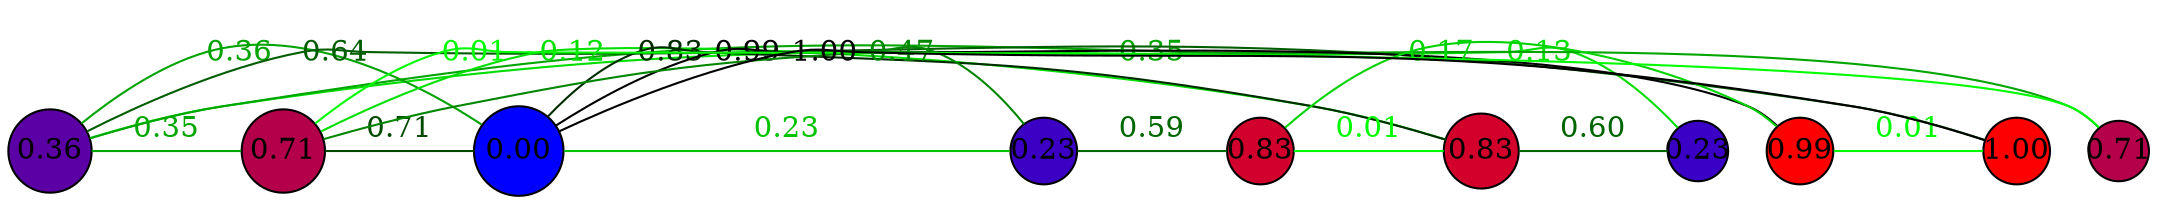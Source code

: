 graph G {
    splines=true;
    overlap=false;
    sep="1.0";
    edge [minlen=2, constraint=false];
    0 [label="0.36", style=filled, fillcolor="#5b00a4", width=0.55, height=0.55, fixedsize=true, shape=circle];
    1 [label="0.83", style=filled, fillcolor="#d3002c", width=0.50, height=0.50, fixedsize=true, shape=circle];
    2 [label="0.99", style=filled, fillcolor="#fd0002", width=0.45, height=0.45, fixedsize=true, shape=circle];
    3 [label="0.71", style=filled, fillcolor="#b4004b", width=0.55, height=0.55, fixedsize=true, shape=circle];
    4 [label="0.23", style=filled, fillcolor="#3a00c5", width=0.40, height=0.40, fixedsize=true, shape=circle];
    5 [label="0.00", style=filled, fillcolor="#0000ff", width=0.60, height=0.60, fixedsize=true, shape=circle];
    6 [label="0.23", style=filled, fillcolor="#3b00c4", width=0.45, height=0.45, fixedsize=true, shape=circle];
    7 [label="0.71", style=filled, fillcolor="#b5004a", width=0.40, height=0.40, fixedsize=true, shape=circle];
    8 [label="1.00", style=filled, fillcolor="#fd0002", width=0.45, height=0.45, fixedsize=true, shape=circle];
    9 [label="0.83", style=filled, fillcolor="#d2002d", width=0.45, height=0.45, fixedsize=true, shape=circle];
    0 -- 3 [weight=0.35, color="#00a600", fontcolor="#00a600", label="0.35"];
    0 -- 4 [weight=0.13, color="#00dd00", fontcolor="#00dd00", label="0.13"];
    0 -- 5 [weight=0.36, color="#00a300", fontcolor="#00a300", label="0.36"];
    0 -- 7 [weight=0.35, color="#00a500", fontcolor="#00a500", label="0.35"];
    0 -- 8 [weight=0.64, color="#005d00", fontcolor="#005d00", label="0.64"];
    1 -- 3 [weight=0.12, color="#00df00", fontcolor="#00df00", label="0.12"];
    1 -- 4 [weight=0.60, color="#006500", fontcolor="#006500", label="0.60"];
    1 -- 5 [weight=0.83, color="#002b00", fontcolor="#002b00", label="0.83"];
    1 -- 9 [weight=0.01, color="#00fc00", fontcolor="#00fc00", label="0.01"];
    2 -- 5 [weight=0.99, color="#000100", fontcolor="#000100", label="0.99"];
    2 -- 8 [weight=0.01, color="#00fc00", fontcolor="#00fc00", label="0.01"];
    2 -- 9 [weight=0.17, color="#00d300", fontcolor="#00d300", label="0.17"];
    3 -- 5 [weight=0.71, color="#004a00", fontcolor="#004a00", label="0.71"];
    3 -- 6 [weight=0.47, color="#008600", fontcolor="#008600", label="0.47"];
    3 -- 7 [weight=0.01, color="#00fc00", fontcolor="#00fc00", label="0.01"];
    5 -- 6 [weight=0.23, color="#00c300", fontcolor="#00c300", label="0.23"];
    5 -- 8 [weight=1.00, color="#000100", fontcolor="#000100", label="1.00"];
    6 -- 9 [weight=0.59, color="#006700", fontcolor="#006700", label="0.59"];
}
